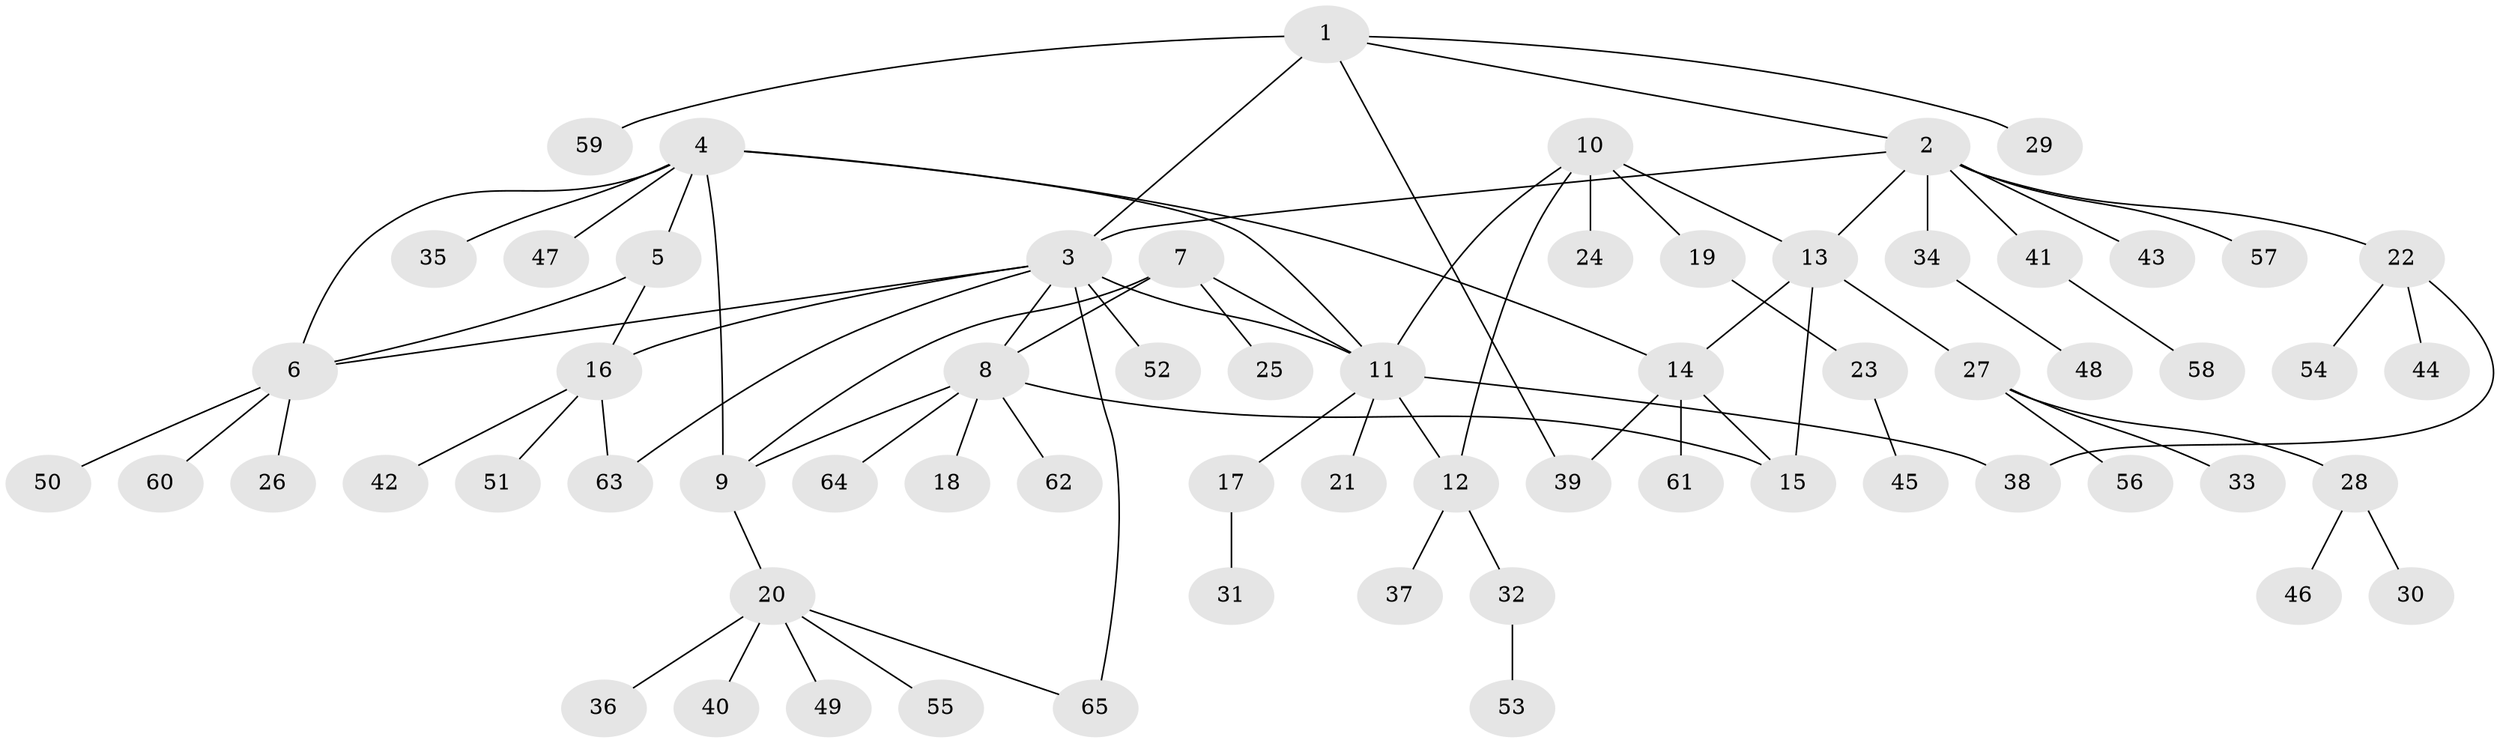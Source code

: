 // coarse degree distribution, {4: 0.06382978723404255, 7: 0.0425531914893617, 8: 0.02127659574468085, 6: 0.06382978723404255, 5: 0.0425531914893617, 3: 0.06382978723404255, 10: 0.02127659574468085, 2: 0.14893617021276595, 1: 0.5319148936170213}
// Generated by graph-tools (version 1.1) at 2025/42/03/06/25 10:42:14]
// undirected, 65 vertices, 80 edges
graph export_dot {
graph [start="1"]
  node [color=gray90,style=filled];
  1;
  2;
  3;
  4;
  5;
  6;
  7;
  8;
  9;
  10;
  11;
  12;
  13;
  14;
  15;
  16;
  17;
  18;
  19;
  20;
  21;
  22;
  23;
  24;
  25;
  26;
  27;
  28;
  29;
  30;
  31;
  32;
  33;
  34;
  35;
  36;
  37;
  38;
  39;
  40;
  41;
  42;
  43;
  44;
  45;
  46;
  47;
  48;
  49;
  50;
  51;
  52;
  53;
  54;
  55;
  56;
  57;
  58;
  59;
  60;
  61;
  62;
  63;
  64;
  65;
  1 -- 2;
  1 -- 3;
  1 -- 29;
  1 -- 39;
  1 -- 59;
  2 -- 3;
  2 -- 13;
  2 -- 22;
  2 -- 34;
  2 -- 41;
  2 -- 43;
  2 -- 57;
  3 -- 6;
  3 -- 8;
  3 -- 11;
  3 -- 16;
  3 -- 52;
  3 -- 63;
  3 -- 65;
  4 -- 5;
  4 -- 6;
  4 -- 9;
  4 -- 11;
  4 -- 14;
  4 -- 35;
  4 -- 47;
  5 -- 6;
  5 -- 16;
  6 -- 26;
  6 -- 50;
  6 -- 60;
  7 -- 8;
  7 -- 9;
  7 -- 11;
  7 -- 25;
  8 -- 9;
  8 -- 15;
  8 -- 18;
  8 -- 62;
  8 -- 64;
  9 -- 20;
  10 -- 11;
  10 -- 12;
  10 -- 13;
  10 -- 19;
  10 -- 24;
  11 -- 12;
  11 -- 17;
  11 -- 21;
  11 -- 38;
  12 -- 32;
  12 -- 37;
  13 -- 14;
  13 -- 15;
  13 -- 27;
  14 -- 15;
  14 -- 39;
  14 -- 61;
  16 -- 42;
  16 -- 51;
  16 -- 63;
  17 -- 31;
  19 -- 23;
  20 -- 36;
  20 -- 40;
  20 -- 49;
  20 -- 55;
  20 -- 65;
  22 -- 38;
  22 -- 44;
  22 -- 54;
  23 -- 45;
  27 -- 28;
  27 -- 33;
  27 -- 56;
  28 -- 30;
  28 -- 46;
  32 -- 53;
  34 -- 48;
  41 -- 58;
}

